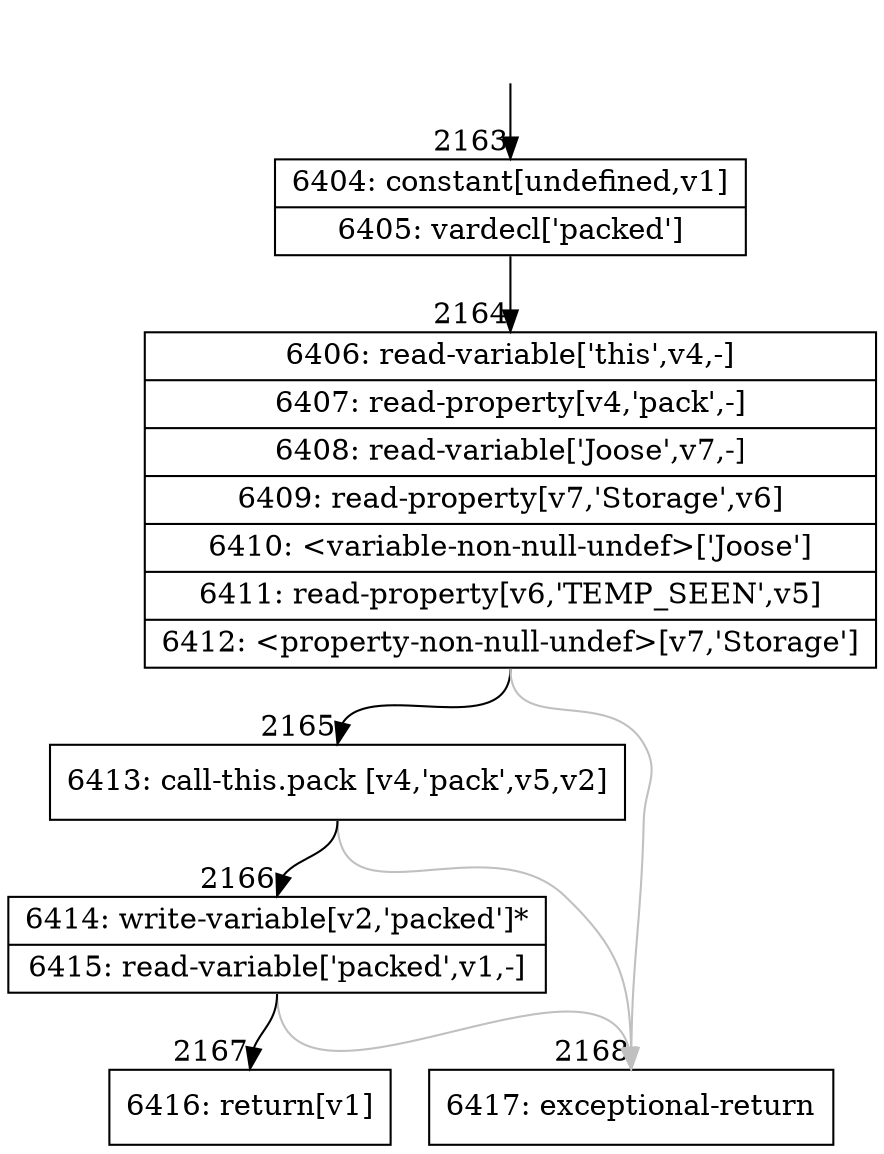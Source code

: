 digraph {
rankdir="TD"
BB_entry243[shape=none,label=""];
BB_entry243 -> BB2163 [tailport=s, headport=n, headlabel="    2163"]
BB2163 [shape=record label="{6404: constant[undefined,v1]|6405: vardecl['packed']}" ] 
BB2163 -> BB2164 [tailport=s, headport=n, headlabel="      2164"]
BB2164 [shape=record label="{6406: read-variable['this',v4,-]|6407: read-property[v4,'pack',-]|6408: read-variable['Joose',v7,-]|6409: read-property[v7,'Storage',v6]|6410: \<variable-non-null-undef\>['Joose']|6411: read-property[v6,'TEMP_SEEN',v5]|6412: \<property-non-null-undef\>[v7,'Storage']}" ] 
BB2164 -> BB2165 [tailport=s, headport=n, headlabel="      2165"]
BB2164 -> BB2168 [tailport=s, headport=n, color=gray, headlabel="      2168"]
BB2165 [shape=record label="{6413: call-this.pack [v4,'pack',v5,v2]}" ] 
BB2165 -> BB2166 [tailport=s, headport=n, headlabel="      2166"]
BB2165 -> BB2168 [tailport=s, headport=n, color=gray]
BB2166 [shape=record label="{6414: write-variable[v2,'packed']*|6415: read-variable['packed',v1,-]}" ] 
BB2166 -> BB2167 [tailport=s, headport=n, headlabel="      2167"]
BB2166 -> BB2168 [tailport=s, headport=n, color=gray]
BB2167 [shape=record label="{6416: return[v1]}" ] 
BB2168 [shape=record label="{6417: exceptional-return}" ] 
//#$~ 2535
}
